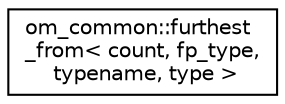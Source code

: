 digraph "Graphical Class Hierarchy"
{
 // LATEX_PDF_SIZE
  edge [fontname="Helvetica",fontsize="10",labelfontname="Helvetica",labelfontsize="10"];
  node [fontname="Helvetica",fontsize="10",shape=record];
  rankdir="LR";
  Node0 [label="om_common::furthest\l_from\< count, fp_type,\l typename, type \>",height=0.2,width=0.4,color="black", fillcolor="white", style="filled",URL="$structom__common_1_1furthest__from.html",tooltip="furthest_from functor"];
}
